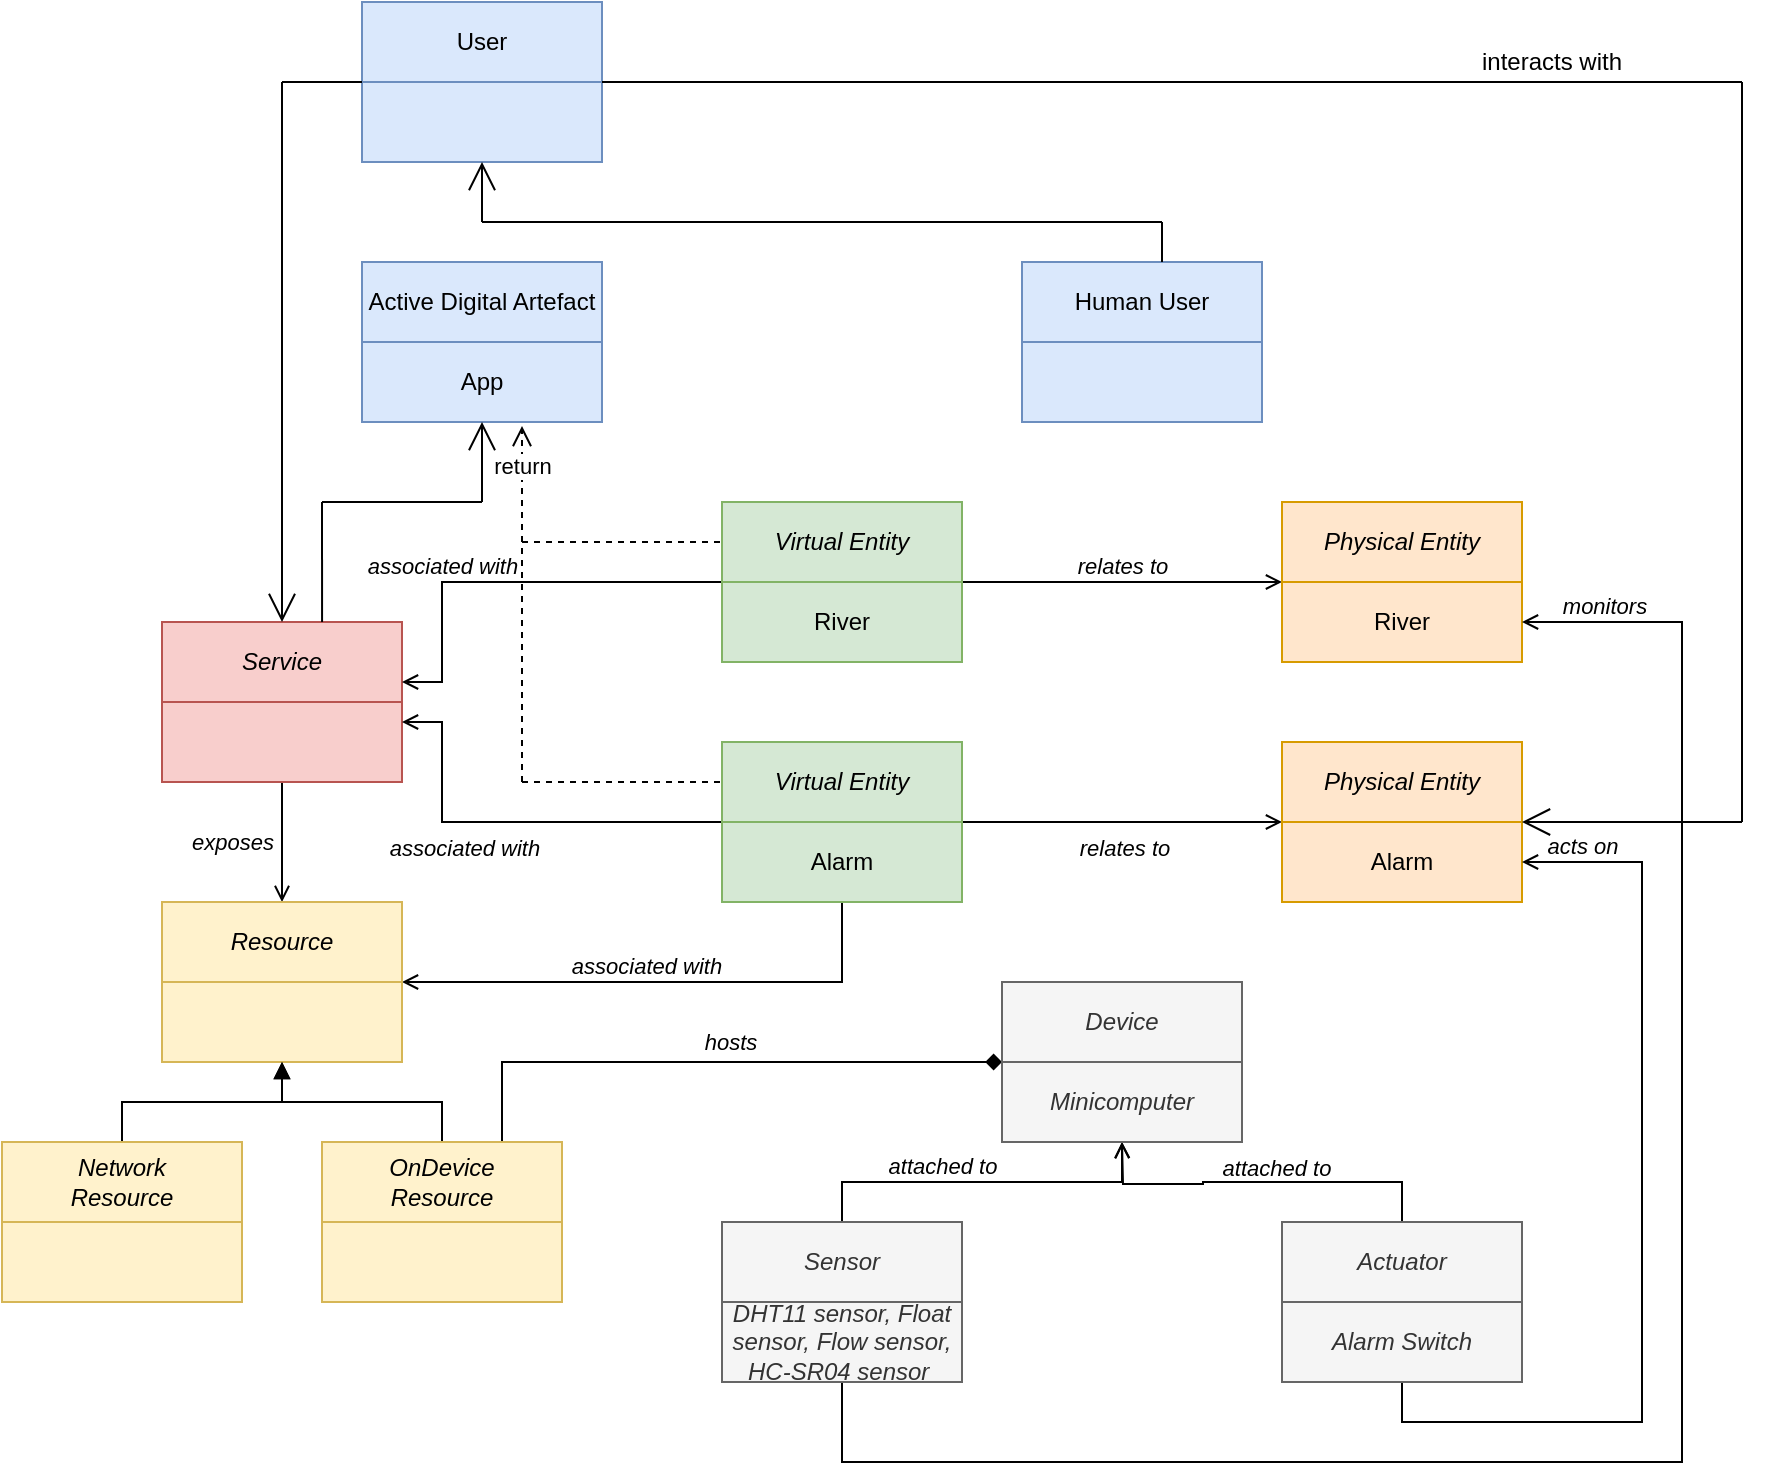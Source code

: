 <mxfile version="14.1.1" type="github">
  <diagram id="N5GbgDfe08FwhtNBoZ4x" name="Page-1">
    <mxGraphModel dx="782" dy="346" grid="1" gridSize="10" guides="1" tooltips="1" connect="1" arrows="1" fold="1" page="1" pageScale="1" pageWidth="1169" pageHeight="827" math="0" shadow="0">
      <root>
        <mxCell id="0" />
        <mxCell id="1" parent="0" />
        <mxCell id="IONX78HS26AkxI54Z5os-8" value="Service" style="rounded=0;whiteSpace=wrap;html=1;fontStyle=2;fillColor=#f8cecc;strokeColor=#b85450;" parent="1" vertex="1">
          <mxGeometry x="100" y="350" width="120" height="40" as="geometry" />
        </mxCell>
        <mxCell id="IONX78HS26AkxI54Z5os-43" style="edgeStyle=orthogonalEdgeStyle;rounded=0;orthogonalLoop=1;jettySize=auto;html=1;entryX=0.5;entryY=0;entryDx=0;entryDy=0;endArrow=open;endFill=0;" parent="1" source="IONX78HS26AkxI54Z5os-9" target="IONX78HS26AkxI54Z5os-18" edge="1">
          <mxGeometry relative="1" as="geometry">
            <Array as="points">
              <mxPoint x="160" y="470" />
              <mxPoint x="160" y="470" />
            </Array>
          </mxGeometry>
        </mxCell>
        <mxCell id="Vv6Tuv0iEYaA01Lypk54-9" value="exposes" style="edgeLabel;html=1;align=right;verticalAlign=middle;resizable=0;points=[];labelPosition=left;verticalLabelPosition=middle;spacingLeft=0;spacingRight=4;fontStyle=2;labelBackgroundColor=none;" parent="IONX78HS26AkxI54Z5os-43" vertex="1" connectable="0">
          <mxGeometry x="-0.279" y="-2" relative="1" as="geometry">
            <mxPoint x="2" y="8.4" as="offset" />
          </mxGeometry>
        </mxCell>
        <mxCell id="IONX78HS26AkxI54Z5os-9" value="" style="rounded=0;whiteSpace=wrap;html=1;fontStyle=2;fillColor=#f8cecc;strokeColor=#b85450;" parent="1" vertex="1">
          <mxGeometry x="100" y="390" width="120" height="40" as="geometry" />
        </mxCell>
        <mxCell id="IONX78HS26AkxI54Z5os-10" value="Virtual Entity" style="rounded=0;whiteSpace=wrap;html=1;fontStyle=2;fillColor=#d5e8d4;strokeColor=#82b366;" parent="1" vertex="1">
          <mxGeometry x="380" y="290" width="120" height="40" as="geometry" />
        </mxCell>
        <mxCell id="IONX78HS26AkxI54Z5os-31" style="edgeStyle=orthogonalEdgeStyle;rounded=0;orthogonalLoop=1;jettySize=auto;html=1;exitX=1;exitY=0;exitDx=0;exitDy=0;entryX=0;entryY=1;entryDx=0;entryDy=0;endArrow=open;endFill=0;" parent="1" source="IONX78HS26AkxI54Z5os-11" target="IONX78HS26AkxI54Z5os-14" edge="1">
          <mxGeometry relative="1" as="geometry">
            <Array as="points">
              <mxPoint x="620" y="330" />
              <mxPoint x="620" y="330" />
            </Array>
          </mxGeometry>
        </mxCell>
        <mxCell id="Vv6Tuv0iEYaA01Lypk54-3" value="relates to" style="edgeLabel;html=1;align=center;verticalAlign=bottom;resizable=0;points=[];labelPosition=center;verticalLabelPosition=top;fontStyle=2;labelBackgroundColor=none;" parent="IONX78HS26AkxI54Z5os-31" vertex="1" connectable="0">
          <mxGeometry x="-0.154" y="3" relative="1" as="geometry">
            <mxPoint x="12.41" y="3" as="offset" />
          </mxGeometry>
        </mxCell>
        <mxCell id="IONX78HS26AkxI54Z5os-33" style="edgeStyle=orthogonalEdgeStyle;rounded=0;orthogonalLoop=1;jettySize=auto;html=1;exitX=0;exitY=0;exitDx=0;exitDy=0;entryX=1;entryY=0.75;entryDx=0;entryDy=0;endArrow=open;endFill=0;" parent="1" source="IONX78HS26AkxI54Z5os-11" target="IONX78HS26AkxI54Z5os-8" edge="1">
          <mxGeometry relative="1" as="geometry">
            <Array as="points">
              <mxPoint x="240" y="330" />
              <mxPoint x="240" y="380" />
            </Array>
          </mxGeometry>
        </mxCell>
        <mxCell id="Vv6Tuv0iEYaA01Lypk54-1" value="associated with" style="edgeLabel;html=1;align=center;verticalAlign=bottom;resizable=0;points=[];labelPosition=center;verticalLabelPosition=top;fontStyle=2;labelBackgroundColor=none;" parent="IONX78HS26AkxI54Z5os-33" vertex="1" connectable="0">
          <mxGeometry x="-0.172" y="2" relative="1" as="geometry">
            <mxPoint x="-53" y="-2" as="offset" />
          </mxGeometry>
        </mxCell>
        <mxCell id="IONX78HS26AkxI54Z5os-11" value="River" style="rounded=0;whiteSpace=wrap;html=1;fontStyle=0;fillColor=#d5e8d4;strokeColor=#82b366;" parent="1" vertex="1">
          <mxGeometry x="380" y="330" width="120" height="40" as="geometry" />
        </mxCell>
        <mxCell id="IONX78HS26AkxI54Z5os-34" style="edgeStyle=orthogonalEdgeStyle;rounded=0;orthogonalLoop=1;jettySize=auto;html=1;exitX=0;exitY=1;exitDx=0;exitDy=0;entryX=1;entryY=0.25;entryDx=0;entryDy=0;endArrow=open;endFill=0;" parent="1" source="IONX78HS26AkxI54Z5os-12" target="IONX78HS26AkxI54Z5os-9" edge="1">
          <mxGeometry relative="1" as="geometry">
            <Array as="points">
              <mxPoint x="240" y="450" />
              <mxPoint x="240" y="400" />
            </Array>
          </mxGeometry>
        </mxCell>
        <mxCell id="Vv6Tuv0iEYaA01Lypk54-2" value="associated with" style="edgeLabel;html=1;align=center;verticalAlign=top;resizable=0;points=[];labelPosition=center;verticalLabelPosition=bottom;fontStyle=2;labelBackgroundColor=none;" parent="IONX78HS26AkxI54Z5os-34" vertex="1" connectable="0">
          <mxGeometry x="-0.108" y="1" relative="1" as="geometry">
            <mxPoint x="-36" y="-1" as="offset" />
          </mxGeometry>
        </mxCell>
        <mxCell id="IONX78HS26AkxI54Z5os-12" value="Virtual Entity" style="rounded=0;whiteSpace=wrap;html=1;fontStyle=2;fillColor=#d5e8d4;strokeColor=#82b366;" parent="1" vertex="1">
          <mxGeometry x="380" y="410" width="120" height="40" as="geometry" />
        </mxCell>
        <mxCell id="IONX78HS26AkxI54Z5os-32" style="edgeStyle=orthogonalEdgeStyle;rounded=0;orthogonalLoop=1;jettySize=auto;html=1;exitX=1;exitY=0;exitDx=0;exitDy=0;entryX=0;entryY=0;entryDx=0;entryDy=0;endArrow=open;endFill=0;" parent="1" source="IONX78HS26AkxI54Z5os-13" target="IONX78HS26AkxI54Z5os-17" edge="1">
          <mxGeometry relative="1" as="geometry">
            <Array as="points">
              <mxPoint x="580" y="450" />
              <mxPoint x="580" y="450" />
            </Array>
          </mxGeometry>
        </mxCell>
        <mxCell id="Vv6Tuv0iEYaA01Lypk54-4" value="relates to" style="edgeLabel;html=1;align=center;verticalAlign=top;resizable=0;points=[];labelPosition=center;verticalLabelPosition=bottom;fontStyle=2;labelBackgroundColor=none;" parent="IONX78HS26AkxI54Z5os-32" vertex="1" connectable="0">
          <mxGeometry x="-0.102" y="1" relative="1" as="geometry">
            <mxPoint x="8.28" y="1" as="offset" />
          </mxGeometry>
        </mxCell>
        <mxCell id="IONX78HS26AkxI54Z5os-51" style="edgeStyle=orthogonalEdgeStyle;rounded=0;orthogonalLoop=1;jettySize=auto;html=1;exitX=0.5;exitY=1;exitDx=0;exitDy=0;entryX=1;entryY=0;entryDx=0;entryDy=0;endArrow=open;endFill=0;labelPosition=center;verticalLabelPosition=top;align=center;verticalAlign=bottom;" parent="1" source="IONX78HS26AkxI54Z5os-13" target="IONX78HS26AkxI54Z5os-19" edge="1">
          <mxGeometry relative="1" as="geometry">
            <Array as="points">
              <mxPoint x="440" y="530" />
            </Array>
          </mxGeometry>
        </mxCell>
        <mxCell id="Vv6Tuv0iEYaA01Lypk54-7" value="associated with" style="edgeLabel;html=1;align=center;verticalAlign=bottom;resizable=0;points=[];labelPosition=center;verticalLabelPosition=top;fontStyle=2;labelBackgroundColor=none;" parent="IONX78HS26AkxI54Z5os-51" vertex="1" connectable="0">
          <mxGeometry x="0.061" y="-1" relative="1" as="geometry">
            <mxPoint y="1" as="offset" />
          </mxGeometry>
        </mxCell>
        <mxCell id="IONX78HS26AkxI54Z5os-13" value="Alarm" style="rounded=0;whiteSpace=wrap;html=1;fontStyle=0;fillColor=#d5e8d4;strokeColor=#82b366;" parent="1" vertex="1">
          <mxGeometry x="380" y="450" width="120" height="40" as="geometry" />
        </mxCell>
        <mxCell id="IONX78HS26AkxI54Z5os-14" value="Physical Entity" style="rounded=0;whiteSpace=wrap;html=1;fontStyle=2;fillColor=#ffe6cc;strokeColor=#d79b00;" parent="1" vertex="1">
          <mxGeometry x="660" y="290" width="120" height="40" as="geometry" />
        </mxCell>
        <mxCell id="IONX78HS26AkxI54Z5os-15" value="River" style="rounded=0;whiteSpace=wrap;html=1;fontStyle=0;fillColor=#ffe6cc;strokeColor=#d79b00;" parent="1" vertex="1">
          <mxGeometry x="660" y="330" width="120" height="40" as="geometry" />
        </mxCell>
        <mxCell id="IONX78HS26AkxI54Z5os-16" value="Physical Entity" style="rounded=0;whiteSpace=wrap;html=1;fontStyle=2;fillColor=#ffe6cc;strokeColor=#d79b00;" parent="1" vertex="1">
          <mxGeometry x="660" y="410" width="120" height="40" as="geometry" />
        </mxCell>
        <mxCell id="IONX78HS26AkxI54Z5os-17" value="Alarm" style="rounded=0;whiteSpace=wrap;html=1;fontStyle=0;fillColor=#ffe6cc;strokeColor=#d79b00;" parent="1" vertex="1">
          <mxGeometry x="660" y="450" width="120" height="40" as="geometry" />
        </mxCell>
        <mxCell id="IONX78HS26AkxI54Z5os-18" value="Resource" style="rounded=0;whiteSpace=wrap;html=1;fontStyle=2;fillColor=#fff2cc;strokeColor=#d6b656;" parent="1" vertex="1">
          <mxGeometry x="100" y="490" width="120" height="40" as="geometry" />
        </mxCell>
        <mxCell id="IONX78HS26AkxI54Z5os-19" value="" style="rounded=0;whiteSpace=wrap;html=1;fontStyle=2;fillColor=#fff2cc;strokeColor=#d6b656;" parent="1" vertex="1">
          <mxGeometry x="100" y="530" width="120" height="40" as="geometry" />
        </mxCell>
        <mxCell id="IONX78HS26AkxI54Z5os-44" style="edgeStyle=orthogonalEdgeStyle;rounded=0;orthogonalLoop=1;jettySize=auto;html=1;entryX=0.5;entryY=1;entryDx=0;entryDy=0;endArrow=block;endFill=1;" parent="1" source="IONX78HS26AkxI54Z5os-20" target="IONX78HS26AkxI54Z5os-19" edge="1">
          <mxGeometry relative="1" as="geometry" />
        </mxCell>
        <mxCell id="IONX78HS26AkxI54Z5os-20" value="Network&lt;br&gt;Resource" style="rounded=0;whiteSpace=wrap;html=1;fontStyle=2;fillColor=#fff2cc;strokeColor=#d6b656;" parent="1" vertex="1">
          <mxGeometry x="20" y="610" width="120" height="40" as="geometry" />
        </mxCell>
        <mxCell id="IONX78HS26AkxI54Z5os-21" value="" style="rounded=0;whiteSpace=wrap;html=1;fontStyle=2;fillColor=#fff2cc;strokeColor=#d6b656;" parent="1" vertex="1">
          <mxGeometry x="20" y="650" width="120" height="40" as="geometry" />
        </mxCell>
        <mxCell id="IONX78HS26AkxI54Z5os-45" style="edgeStyle=orthogonalEdgeStyle;rounded=0;orthogonalLoop=1;jettySize=auto;html=1;endArrow=block;endFill=1;" parent="1" source="IONX78HS26AkxI54Z5os-22" target="IONX78HS26AkxI54Z5os-19" edge="1">
          <mxGeometry relative="1" as="geometry" />
        </mxCell>
        <mxCell id="IONX78HS26AkxI54Z5os-46" style="edgeStyle=orthogonalEdgeStyle;rounded=0;orthogonalLoop=1;jettySize=auto;html=1;exitX=0.75;exitY=0;exitDx=0;exitDy=0;entryX=0;entryY=0;entryDx=0;entryDy=0;endArrow=diamond;endFill=1;" parent="1" source="IONX78HS26AkxI54Z5os-22" target="IONX78HS26AkxI54Z5os-29" edge="1">
          <mxGeometry relative="1" as="geometry">
            <Array as="points">
              <mxPoint x="270" y="570" />
            </Array>
          </mxGeometry>
        </mxCell>
        <mxCell id="Vv6Tuv0iEYaA01Lypk54-8" value="hosts" style="edgeLabel;html=1;align=center;verticalAlign=bottom;resizable=0;points=[];labelPosition=center;verticalLabelPosition=top;fontStyle=2;labelBackgroundColor=none;" parent="IONX78HS26AkxI54Z5os-46" vertex="1" connectable="0">
          <mxGeometry x="0.06" y="2" relative="1" as="geometry">
            <mxPoint as="offset" />
          </mxGeometry>
        </mxCell>
        <mxCell id="IONX78HS26AkxI54Z5os-22" value="OnDevice&lt;br&gt;Resource" style="rounded=0;whiteSpace=wrap;html=1;fontStyle=2;fillColor=#fff2cc;strokeColor=#d6b656;" parent="1" vertex="1">
          <mxGeometry x="180" y="610" width="120" height="40" as="geometry" />
        </mxCell>
        <mxCell id="IONX78HS26AkxI54Z5os-23" value="" style="rounded=0;whiteSpace=wrap;html=1;fontStyle=2;fillColor=#fff2cc;strokeColor=#d6b656;" parent="1" vertex="1">
          <mxGeometry x="180" y="650" width="120" height="40" as="geometry" />
        </mxCell>
        <mxCell id="IONX78HS26AkxI54Z5os-48" style="edgeStyle=orthogonalEdgeStyle;rounded=0;orthogonalLoop=1;jettySize=auto;html=1;endArrow=open;endFill=0;exitX=0.5;exitY=0;exitDx=0;exitDy=0;" parent="1" source="IONX78HS26AkxI54Z5os-24" edge="1">
          <mxGeometry relative="1" as="geometry">
            <mxPoint x="580" y="610" as="targetPoint" />
          </mxGeometry>
        </mxCell>
        <mxCell id="Vv6Tuv0iEYaA01Lypk54-11" value="attached to" style="edgeLabel;html=1;align=center;verticalAlign=bottom;resizable=0;points=[];labelPosition=center;verticalLabelPosition=top;fontStyle=2;labelBackgroundColor=none;" parent="IONX78HS26AkxI54Z5os-48" vertex="1" connectable="0">
          <mxGeometry x="-0.084" y="1" relative="1" as="geometry">
            <mxPoint as="offset" />
          </mxGeometry>
        </mxCell>
        <mxCell id="IONX78HS26AkxI54Z5os-24" value="Actuator" style="rounded=0;whiteSpace=wrap;html=1;fontStyle=2;fillColor=#f5f5f5;strokeColor=#666666;fontColor=#333333;" parent="1" vertex="1">
          <mxGeometry x="660" y="650" width="120" height="40" as="geometry" />
        </mxCell>
        <mxCell id="IONX78HS26AkxI54Z5os-50" style="edgeStyle=orthogonalEdgeStyle;rounded=0;orthogonalLoop=1;jettySize=auto;html=1;exitX=0.5;exitY=1;exitDx=0;exitDy=0;entryX=1;entryY=0.5;entryDx=0;entryDy=0;endArrow=open;endFill=0;" parent="1" source="IONX78HS26AkxI54Z5os-25" target="IONX78HS26AkxI54Z5os-17" edge="1">
          <mxGeometry relative="1" as="geometry">
            <Array as="points">
              <mxPoint x="720" y="750" />
              <mxPoint x="840" y="750" />
              <mxPoint x="840" y="470" />
            </Array>
          </mxGeometry>
        </mxCell>
        <mxCell id="Vv6Tuv0iEYaA01Lypk54-6" value="acts on" style="edgeLabel;html=1;align=center;verticalAlign=bottom;resizable=0;points=[];labelPosition=center;verticalLabelPosition=top;fontStyle=2;labelBackgroundColor=none;" parent="IONX78HS26AkxI54Z5os-50" vertex="1" connectable="0">
          <mxGeometry x="0.831" relative="1" as="geometry">
            <mxPoint x="-10.69" as="offset" />
          </mxGeometry>
        </mxCell>
        <mxCell id="IONX78HS26AkxI54Z5os-25" value="Alarm Switch" style="rounded=0;whiteSpace=wrap;html=1;fontStyle=2;fillColor=#f5f5f5;strokeColor=#666666;fontColor=#333333;" parent="1" vertex="1">
          <mxGeometry x="660" y="690" width="120" height="40" as="geometry" />
        </mxCell>
        <mxCell id="IONX78HS26AkxI54Z5os-47" style="edgeStyle=orthogonalEdgeStyle;rounded=0;orthogonalLoop=1;jettySize=auto;html=1;entryX=0.5;entryY=1;entryDx=0;entryDy=0;endArrow=open;endFill=0;exitX=0.5;exitY=0;exitDx=0;exitDy=0;" parent="1" source="IONX78HS26AkxI54Z5os-26" target="IONX78HS26AkxI54Z5os-29" edge="1">
          <mxGeometry relative="1" as="geometry" />
        </mxCell>
        <mxCell id="Vv6Tuv0iEYaA01Lypk54-10" value="attached to" style="edgeLabel;html=1;align=center;verticalAlign=bottom;resizable=0;points=[];labelPosition=center;verticalLabelPosition=top;fontStyle=2;labelBackgroundColor=none;" parent="IONX78HS26AkxI54Z5os-47" vertex="1" connectable="0">
          <mxGeometry x="-0.254" relative="1" as="geometry">
            <mxPoint x="3.1" as="offset" />
          </mxGeometry>
        </mxCell>
        <mxCell id="IONX78HS26AkxI54Z5os-26" value="Sensor" style="rounded=0;whiteSpace=wrap;html=1;fontStyle=2;fillColor=#f5f5f5;strokeColor=#666666;fontColor=#333333;" parent="1" vertex="1">
          <mxGeometry x="380" y="650" width="120" height="40" as="geometry" />
        </mxCell>
        <mxCell id="IONX78HS26AkxI54Z5os-49" style="edgeStyle=orthogonalEdgeStyle;rounded=0;orthogonalLoop=1;jettySize=auto;html=1;exitX=0.5;exitY=1;exitDx=0;exitDy=0;entryX=1;entryY=0.5;entryDx=0;entryDy=0;endArrow=open;endFill=0;" parent="1" source="IONX78HS26AkxI54Z5os-27" target="IONX78HS26AkxI54Z5os-15" edge="1">
          <mxGeometry relative="1" as="geometry">
            <Array as="points">
              <mxPoint x="440" y="770" />
              <mxPoint x="860" y="770" />
              <mxPoint x="860" y="350" />
            </Array>
          </mxGeometry>
        </mxCell>
        <mxCell id="Vv6Tuv0iEYaA01Lypk54-5" value="monitors" style="edgeLabel;html=1;align=center;verticalAlign=bottom;resizable=0;points=[];labelPosition=center;verticalLabelPosition=top;fontStyle=2;labelBackgroundColor=none;" parent="IONX78HS26AkxI54Z5os-49" vertex="1" connectable="0">
          <mxGeometry x="0.942" y="1" relative="1" as="geometry">
            <mxPoint x="12.41" y="-1" as="offset" />
          </mxGeometry>
        </mxCell>
        <mxCell id="IONX78HS26AkxI54Z5os-27" value="DHT11 sensor, Float sensor, Flow sensor, HC-SR04 sensor&amp;nbsp;&lt;br&gt;" style="rounded=0;whiteSpace=wrap;html=1;fontStyle=2;fillColor=#f5f5f5;strokeColor=#666666;fontColor=#333333;" parent="1" vertex="1">
          <mxGeometry x="380" y="690" width="120" height="40" as="geometry" />
        </mxCell>
        <mxCell id="IONX78HS26AkxI54Z5os-28" value="Device" style="rounded=0;whiteSpace=wrap;html=1;fontStyle=2;fillColor=#f5f5f5;strokeColor=#666666;fontColor=#333333;" parent="1" vertex="1">
          <mxGeometry x="520" y="530" width="120" height="40" as="geometry" />
        </mxCell>
        <mxCell id="IONX78HS26AkxI54Z5os-29" value="Minicomputer" style="rounded=0;whiteSpace=wrap;html=1;fontStyle=2;fillColor=#f5f5f5;strokeColor=#666666;fontColor=#333333;" parent="1" vertex="1">
          <mxGeometry x="520" y="570" width="120" height="40" as="geometry" />
        </mxCell>
        <mxCell id="NrhKQZEa1W1LsF-RRxUV-1" value="Active Digital Artefact" style="rounded=0;whiteSpace=wrap;html=1;fillColor=#dae8fc;strokeColor=#6c8ebf;" vertex="1" parent="1">
          <mxGeometry x="200" y="170" width="120" height="40" as="geometry" />
        </mxCell>
        <mxCell id="NrhKQZEa1W1LsF-RRxUV-2" value="App" style="rounded=0;whiteSpace=wrap;html=1;fillColor=#dae8fc;strokeColor=#6c8ebf;" vertex="1" parent="1">
          <mxGeometry x="200" y="210" width="120" height="40" as="geometry" />
        </mxCell>
        <mxCell id="NrhKQZEa1W1LsF-RRxUV-3" value="User" style="rounded=0;whiteSpace=wrap;html=1;fillColor=#dae8fc;strokeColor=#6c8ebf;" vertex="1" parent="1">
          <mxGeometry x="200" y="40" width="120" height="40" as="geometry" />
        </mxCell>
        <mxCell id="NrhKQZEa1W1LsF-RRxUV-4" value="" style="rounded=0;whiteSpace=wrap;html=1;fillColor=#dae8fc;strokeColor=#6c8ebf;" vertex="1" parent="1">
          <mxGeometry x="200" y="80" width="120" height="40" as="geometry" />
        </mxCell>
        <mxCell id="NrhKQZEa1W1LsF-RRxUV-5" value="Human User" style="rounded=0;whiteSpace=wrap;html=1;fillColor=#dae8fc;strokeColor=#6c8ebf;" vertex="1" parent="1">
          <mxGeometry x="530" y="170" width="120" height="40" as="geometry" />
        </mxCell>
        <mxCell id="NrhKQZEa1W1LsF-RRxUV-6" value="" style="rounded=0;whiteSpace=wrap;html=1;fillColor=#dae8fc;strokeColor=#6c8ebf;" vertex="1" parent="1">
          <mxGeometry x="530" y="210" width="120" height="40" as="geometry" />
        </mxCell>
        <mxCell id="NrhKQZEa1W1LsF-RRxUV-8" value="" style="endArrow=none;html=1;" edge="1" parent="1">
          <mxGeometry width="50" height="50" relative="1" as="geometry">
            <mxPoint x="260" y="150" as="sourcePoint" />
            <mxPoint x="600" y="150" as="targetPoint" />
            <Array as="points" />
          </mxGeometry>
        </mxCell>
        <mxCell id="NrhKQZEa1W1LsF-RRxUV-10" value="" style="endArrow=none;html=1;" edge="1" parent="1">
          <mxGeometry width="50" height="50" relative="1" as="geometry">
            <mxPoint x="600" y="170" as="sourcePoint" />
            <mxPoint x="600" y="150" as="targetPoint" />
          </mxGeometry>
        </mxCell>
        <mxCell id="NrhKQZEa1W1LsF-RRxUV-11" value="" style="endArrow=none;html=1;exitX=0.667;exitY=0;exitDx=0;exitDy=0;exitPerimeter=0;" edge="1" parent="1" source="IONX78HS26AkxI54Z5os-8">
          <mxGeometry width="50" height="50" relative="1" as="geometry">
            <mxPoint x="360" y="280" as="sourcePoint" />
            <mxPoint x="180" y="290" as="targetPoint" />
          </mxGeometry>
        </mxCell>
        <mxCell id="NrhKQZEa1W1LsF-RRxUV-12" value="" style="endArrow=none;html=1;" edge="1" parent="1">
          <mxGeometry width="50" height="50" relative="1" as="geometry">
            <mxPoint x="180" y="290" as="sourcePoint" />
            <mxPoint x="260" y="290" as="targetPoint" />
          </mxGeometry>
        </mxCell>
        <mxCell id="NrhKQZEa1W1LsF-RRxUV-17" value="return" style="html=1;verticalAlign=bottom;endArrow=open;dashed=1;endSize=8;" edge="1" parent="1">
          <mxGeometry relative="1" as="geometry">
            <mxPoint x="280" y="310" as="sourcePoint" />
            <mxPoint x="280" y="252" as="targetPoint" />
          </mxGeometry>
        </mxCell>
        <mxCell id="NrhKQZEa1W1LsF-RRxUV-19" value="" style="endArrow=none;dashed=1;html=1;entryX=0;entryY=0.5;entryDx=0;entryDy=0;" edge="1" parent="1" target="IONX78HS26AkxI54Z5os-10">
          <mxGeometry width="50" height="50" relative="1" as="geometry">
            <mxPoint x="280" y="310" as="sourcePoint" />
            <mxPoint x="410" y="130" as="targetPoint" />
          </mxGeometry>
        </mxCell>
        <mxCell id="NrhKQZEa1W1LsF-RRxUV-20" value="" style="endArrow=none;dashed=1;html=1;entryX=0;entryY=0.5;entryDx=0;entryDy=0;" edge="1" parent="1" target="IONX78HS26AkxI54Z5os-12">
          <mxGeometry width="50" height="50" relative="1" as="geometry">
            <mxPoint x="280" y="430" as="sourcePoint" />
            <mxPoint x="410" y="430" as="targetPoint" />
          </mxGeometry>
        </mxCell>
        <mxCell id="NrhKQZEa1W1LsF-RRxUV-21" value="" style="endArrow=none;dashed=1;html=1;" edge="1" parent="1">
          <mxGeometry width="50" height="50" relative="1" as="geometry">
            <mxPoint x="280" y="430" as="sourcePoint" />
            <mxPoint x="280" y="310" as="targetPoint" />
          </mxGeometry>
        </mxCell>
        <mxCell id="NrhKQZEa1W1LsF-RRxUV-23" value="" style="endArrow=none;html=1;entryX=0;entryY=0;entryDx=0;entryDy=0;" edge="1" parent="1" target="NrhKQZEa1W1LsF-RRxUV-4">
          <mxGeometry width="50" height="50" relative="1" as="geometry">
            <mxPoint x="160" y="80" as="sourcePoint" />
            <mxPoint x="410" y="230" as="targetPoint" />
          </mxGeometry>
        </mxCell>
        <mxCell id="NrhKQZEa1W1LsF-RRxUV-25" value="" style="endArrow=none;html=1;" edge="1" parent="1">
          <mxGeometry width="50" height="50" relative="1" as="geometry">
            <mxPoint x="890" y="80" as="sourcePoint" />
            <mxPoint x="890" y="450" as="targetPoint" />
          </mxGeometry>
        </mxCell>
        <mxCell id="NrhKQZEa1W1LsF-RRxUV-26" value="" style="endArrow=none;html=1;exitX=1;exitY=0;exitDx=0;exitDy=0;" edge="1" parent="1" source="NrhKQZEa1W1LsF-RRxUV-4">
          <mxGeometry width="50" height="50" relative="1" as="geometry">
            <mxPoint x="540" y="150" as="sourcePoint" />
            <mxPoint x="890" y="80" as="targetPoint" />
          </mxGeometry>
        </mxCell>
        <mxCell id="NrhKQZEa1W1LsF-RRxUV-28" value="interacts with" style="text;html=1;strokeColor=none;fillColor=none;align=center;verticalAlign=middle;whiteSpace=wrap;rounded=0;" vertex="1" parent="1">
          <mxGeometry x="750" y="60" width="90" height="20" as="geometry" />
        </mxCell>
        <mxCell id="NrhKQZEa1W1LsF-RRxUV-29" value="" style="endArrow=open;endFill=1;endSize=12;html=1;entryX=0.5;entryY=0;entryDx=0;entryDy=0;" edge="1" parent="1" target="IONX78HS26AkxI54Z5os-8">
          <mxGeometry width="160" relative="1" as="geometry">
            <mxPoint x="160" y="80" as="sourcePoint" />
            <mxPoint x="260" y="340" as="targetPoint" />
          </mxGeometry>
        </mxCell>
        <mxCell id="NrhKQZEa1W1LsF-RRxUV-30" value="" style="endArrow=open;endFill=1;endSize=12;html=1;" edge="1" parent="1">
          <mxGeometry width="160" relative="1" as="geometry">
            <mxPoint x="260" y="290" as="sourcePoint" />
            <mxPoint x="260" y="250" as="targetPoint" />
          </mxGeometry>
        </mxCell>
        <mxCell id="NrhKQZEa1W1LsF-RRxUV-31" value="" style="endArrow=open;endFill=1;endSize=12;html=1;entryX=0.5;entryY=1;entryDx=0;entryDy=0;" edge="1" parent="1" target="NrhKQZEa1W1LsF-RRxUV-4">
          <mxGeometry width="160" relative="1" as="geometry">
            <mxPoint x="260" y="150" as="sourcePoint" />
            <mxPoint x="320" y="190" as="targetPoint" />
          </mxGeometry>
        </mxCell>
        <mxCell id="NrhKQZEa1W1LsF-RRxUV-33" value="" style="endArrow=open;endFill=1;endSize=12;html=1;entryX=1;entryY=0;entryDx=0;entryDy=0;" edge="1" parent="1" target="IONX78HS26AkxI54Z5os-17">
          <mxGeometry width="160" relative="1" as="geometry">
            <mxPoint x="890" y="450" as="sourcePoint" />
            <mxPoint x="1060" y="390" as="targetPoint" />
          </mxGeometry>
        </mxCell>
      </root>
    </mxGraphModel>
  </diagram>
</mxfile>
